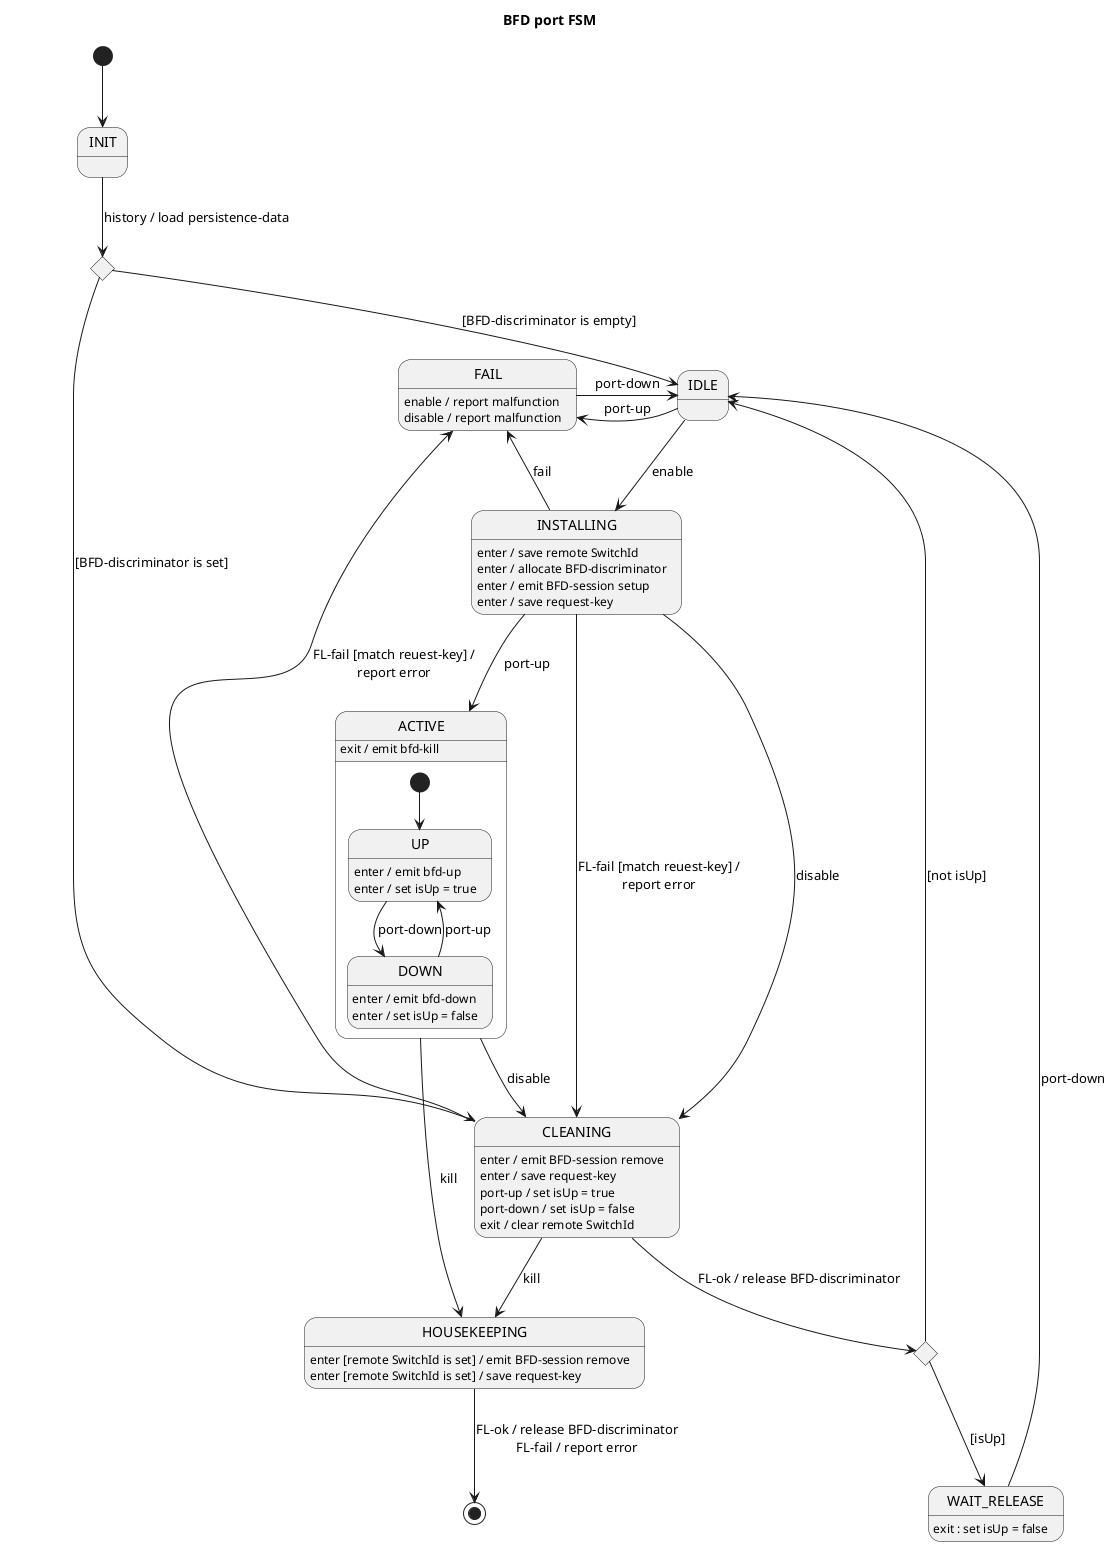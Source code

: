 Internal data
* BFD-discriminator
* isUp (initial false)

Internal signals
* fail

Input signals
* port-up
* port-down
* enable (ISL-FSM)
* disable (ISL-FSM)
* FL-ok (worker)
* FL-fail (worker)
* FL-timeout (worker)

Output signals
* bfd-up
* bfd-down
* bfd-kill

@startuml
title BFD port FSM

[*] --> INIT

state initChoice <<choice>>
INIT --> initChoice : history / load persistence-data

initChoice --> IDLE : [BFD-discriminator is empty]
initChoice --> CLEANING : [BFD-discriminator is set]

IDLE --> INSTALLING : enable
IDLE -l-> FAIL : port-up

INSTALLING --> ACTIVE : port-up
INSTALLING --> CLEANING : FL-fail [match reuest-key] /\nreport error
INSTALLING --> CLEANING : disable
INSTALLING --> FAIL : fail
INSTALLING : enter / save remote SwitchId
INSTALLING : enter / allocate BFD-discriminator
INSTALLING : enter / emit BFD-session setup
INSTALLING : enter / save request-key

state cleaningChoice <<choice>>

CLEANING --> cleaningChoice : FL-ok / release BFD-discriminator
CLEANING --> FAIL : FL-fail [match reuest-key] /\nreport error
CLEANING --> HOUSEKEEPING : kill
CLEANING : enter / emit BFD-session remove
CLEANING : enter / save request-key
CLEANING : port-up / set isUp = true
CLEANING : port-down / set isUp = false
CLEANING : exit / clear remote SwitchId

cleaningChoice --> IDLE : [not isUp]
cleaningChoice --> WAIT_RELEASE : [isUp]

WAIT_RELEASE --> IDLE : port-down
WAIT_RELEASE : exit : set isUp = false

state ACTIVE {
    [*] --> UP

    UP --> DOWN : port-down
    UP : enter / emit bfd-up
    UP : enter / set isUp = true

    DOWN --> UP : port-up
    DOWN : enter / emit bfd-down
    DOWN : enter / set isUp = false
}
ACTIVE --> CLEANING : disable
ACTIVE --> HOUSEKEEPING : kill
ACTIVE : exit / emit bfd-kill

HOUSEKEEPING : enter [remote SwitchId is set] / emit BFD-session remove
HOUSEKEEPING : enter [remote SwitchId is set] / save request-key
HOUSEKEEPING --> [*] : FL-ok / release BFD-discriminator\nFL-fail / report error

FAIL -r-> IDLE : port-down
FAIL : enable / report malfunction
FAIL : disable / report malfunction

@enduml
